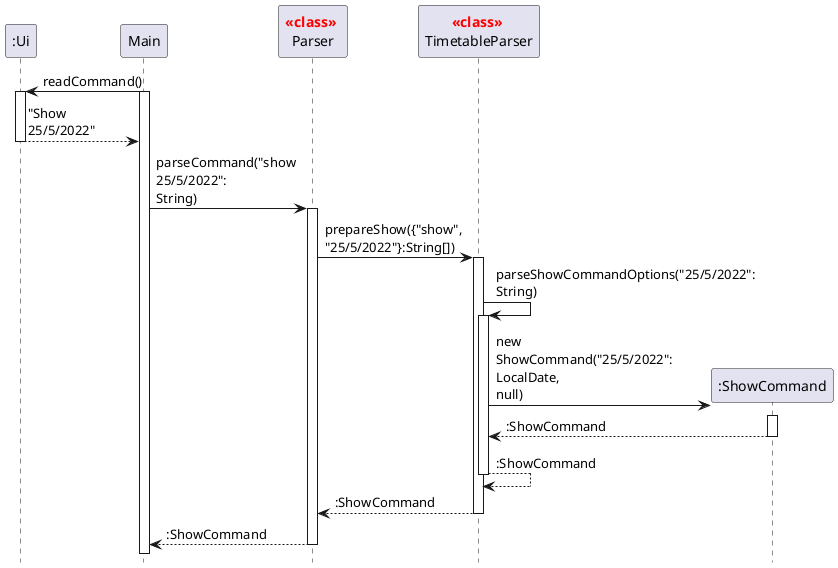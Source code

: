 @startuml

skinparam maxMessageSize 85

hide footbox


participant ":Ui" as Ui
participant Main as Main
participant "<font color=red>**<<class>>** \nParser" as Parser
participant "<font color=red>**<<class>>** \nTimetableParser" as TimetableParser
participant ":ShowCommand" as ShowCommand



Main -> Ui: readCommand()
activate Main

activate Ui

Ui --> Main: "Show 25/5/2022"
deactivate Ui

Main -> Parser: parseCommand("show 25/5/2022": String)
activate Parser

Parser -> TimetableParser: prepareShow({"show", "25/5/2022"}:String[])
activate TimetableParser

TimetableParser -> TimetableParser: parseShowCommandOptions("25/5/2022": String)
activate TimetableParser

create ShowCommand
TimetableParser -> ShowCommand: new ShowCommand("25/5/2022": LocalDate, null)

activate ShowCommand

ShowCommand --> TimetableParser: :ShowCommand
deactivate ShowCommand

TimetableParser --> TimetableParser: :ShowCommand
deactivate TimetableParser

TimetableParser --> Parser: :ShowCommand
deactivate TimetableParser


Parser --> Main: :ShowCommand
deactivate Parser




@enduml